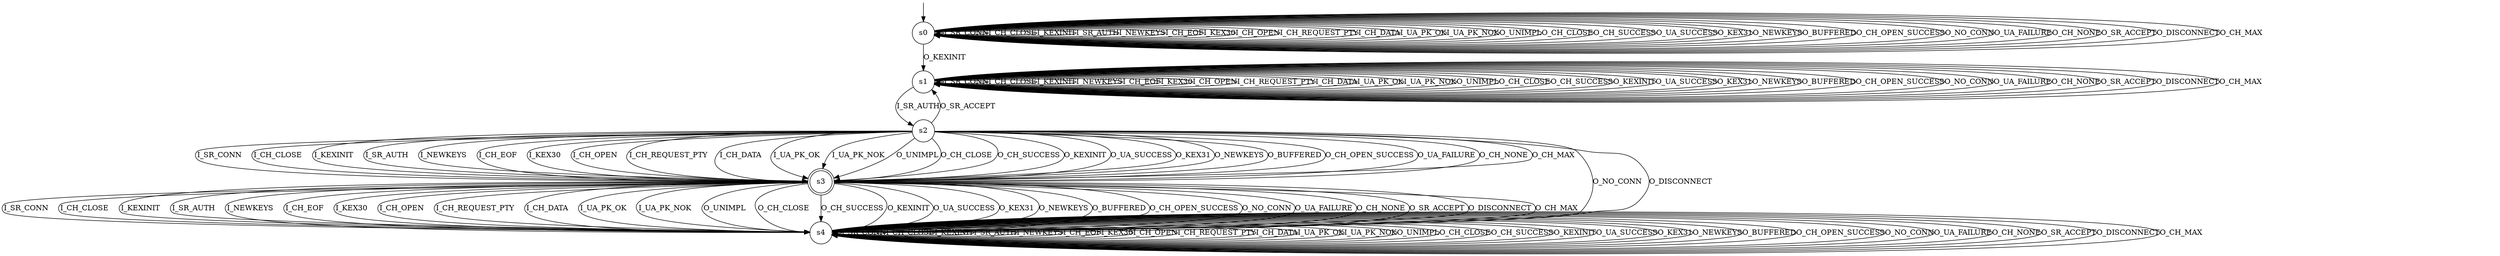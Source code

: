 digraph g {

	s0 [shape="circle" label="s0"];
	s1 [shape="circle" label="s1"];
	s2 [shape="circle" label="s2"];
	s3 [shape="doublecircle" label="s3"];
	s4 [shape="circle" label="s4"];
	s0 -> s0 [label="I_SR_CONN"];
	s0 -> s0 [label="I_CH_CLOSE"];
	s0 -> s0 [label="I_KEXINIT"];
	s0 -> s0 [label="I_SR_AUTH"];
	s0 -> s0 [label="I_NEWKEYS"];
	s0 -> s0 [label="I_CH_EOF"];
	s0 -> s0 [label="I_KEX30"];
	s0 -> s0 [label="I_CH_OPEN"];
	s0 -> s0 [label="I_CH_REQUEST_PTY"];
	s0 -> s0 [label="I_CH_DATA"];
	s0 -> s0 [label="I_UA_PK_OK"];
	s0 -> s0 [label="I_UA_PK_NOK"];
	s0 -> s0 [label="O_UNIMPL"];
	s0 -> s0 [label="O_CH_CLOSE"];
	s0 -> s0 [label="O_CH_SUCCESS"];
	s0 -> s1 [label="O_KEXINIT"];
	s0 -> s0 [label="O_UA_SUCCESS"];
	s0 -> s0 [label="O_KEX31"];
	s0 -> s0 [label="O_NEWKEYS"];
	s0 -> s0 [label="O_BUFFERED"];
	s0 -> s0 [label="O_CH_OPEN_SUCCESS"];
	s0 -> s0 [label="O_NO_CONN"];
	s0 -> s0 [label="O_UA_FAILURE"];
	s0 -> s0 [label="O_CH_NONE"];
	s0 -> s0 [label="O_SR_ACCEPT"];
	s0 -> s0 [label="O_DISCONNECT"];
	s0 -> s0 [label="O_CH_MAX"];
	s1 -> s1 [label="I_SR_CONN"];
	s1 -> s1 [label="I_CH_CLOSE"];
	s1 -> s1 [label="I_KEXINIT"];
	s1 -> s2 [label="I_SR_AUTH"];
	s1 -> s1 [label="I_NEWKEYS"];
	s1 -> s1 [label="I_CH_EOF"];
	s1 -> s1 [label="I_KEX30"];
	s1 -> s1 [label="I_CH_OPEN"];
	s1 -> s1 [label="I_CH_REQUEST_PTY"];
	s1 -> s1 [label="I_CH_DATA"];
	s1 -> s1 [label="I_UA_PK_OK"];
	s1 -> s1 [label="I_UA_PK_NOK"];
	s1 -> s1 [label="O_UNIMPL"];
	s1 -> s1 [label="O_CH_CLOSE"];
	s1 -> s1 [label="O_CH_SUCCESS"];
	s1 -> s1 [label="O_KEXINIT"];
	s1 -> s1 [label="O_UA_SUCCESS"];
	s1 -> s1 [label="O_KEX31"];
	s1 -> s1 [label="O_NEWKEYS"];
	s1 -> s1 [label="O_BUFFERED"];
	s1 -> s1 [label="O_CH_OPEN_SUCCESS"];
	s1 -> s1 [label="O_NO_CONN"];
	s1 -> s1 [label="O_UA_FAILURE"];
	s1 -> s1 [label="O_CH_NONE"];
	s1 -> s1 [label="O_SR_ACCEPT"];
	s1 -> s1 [label="O_DISCONNECT"];
	s1 -> s1 [label="O_CH_MAX"];
	s2 -> s3 [label="I_SR_CONN"];
	s2 -> s3 [label="I_CH_CLOSE"];
	s2 -> s3 [label="I_KEXINIT"];
	s2 -> s3 [label="I_SR_AUTH"];
	s2 -> s3 [label="I_NEWKEYS"];
	s2 -> s3 [label="I_CH_EOF"];
	s2 -> s3 [label="I_KEX30"];
	s2 -> s3 [label="I_CH_OPEN"];
	s2 -> s3 [label="I_CH_REQUEST_PTY"];
	s2 -> s3 [label="I_CH_DATA"];
	s2 -> s3 [label="I_UA_PK_OK"];
	s2 -> s3 [label="I_UA_PK_NOK"];
	s2 -> s3 [label="O_UNIMPL"];
	s2 -> s3 [label="O_CH_CLOSE"];
	s2 -> s3 [label="O_CH_SUCCESS"];
	s2 -> s3 [label="O_KEXINIT"];
	s2 -> s3 [label="O_UA_SUCCESS"];
	s2 -> s3 [label="O_KEX31"];
	s2 -> s3 [label="O_NEWKEYS"];
	s2 -> s3 [label="O_BUFFERED"];
	s2 -> s3 [label="O_CH_OPEN_SUCCESS"];
	s2 -> s4 [label="O_NO_CONN"];
	s2 -> s3 [label="O_UA_FAILURE"];
	s2 -> s3 [label="O_CH_NONE"];
	s2 -> s1 [label="O_SR_ACCEPT"];
	s2 -> s4 [label="O_DISCONNECT"];
	s2 -> s3 [label="O_CH_MAX"];
	s3 -> s4 [label="I_SR_CONN"];
	s3 -> s4 [label="I_CH_CLOSE"];
	s3 -> s4 [label="I_KEXINIT"];
	s3 -> s4 [label="I_SR_AUTH"];
	s3 -> s4 [label="I_NEWKEYS"];
	s3 -> s4 [label="I_CH_EOF"];
	s3 -> s4 [label="I_KEX30"];
	s3 -> s4 [label="I_CH_OPEN"];
	s3 -> s4 [label="I_CH_REQUEST_PTY"];
	s3 -> s4 [label="I_CH_DATA"];
	s3 -> s4 [label="I_UA_PK_OK"];
	s3 -> s4 [label="I_UA_PK_NOK"];
	s3 -> s4 [label="O_UNIMPL"];
	s3 -> s4 [label="O_CH_CLOSE"];
	s3 -> s4 [label="O_CH_SUCCESS"];
	s3 -> s4 [label="O_KEXINIT"];
	s3 -> s4 [label="O_UA_SUCCESS"];
	s3 -> s4 [label="O_KEX31"];
	s3 -> s4 [label="O_NEWKEYS"];
	s3 -> s4 [label="O_BUFFERED"];
	s3 -> s4 [label="O_CH_OPEN_SUCCESS"];
	s3 -> s4 [label="O_NO_CONN"];
	s3 -> s4 [label="O_UA_FAILURE"];
	s3 -> s4 [label="O_CH_NONE"];
	s3 -> s4 [label="O_SR_ACCEPT"];
	s3 -> s4 [label="O_DISCONNECT"];
	s3 -> s4 [label="O_CH_MAX"];
	s4 -> s4 [label="I_SR_CONN"];
	s4 -> s4 [label="I_CH_CLOSE"];
	s4 -> s4 [label="I_KEXINIT"];
	s4 -> s4 [label="I_SR_AUTH"];
	s4 -> s4 [label="I_NEWKEYS"];
	s4 -> s4 [label="I_CH_EOF"];
	s4 -> s4 [label="I_KEX30"];
	s4 -> s4 [label="I_CH_OPEN"];
	s4 -> s4 [label="I_CH_REQUEST_PTY"];
	s4 -> s4 [label="I_CH_DATA"];
	s4 -> s4 [label="I_UA_PK_OK"];
	s4 -> s4 [label="I_UA_PK_NOK"];
	s4 -> s4 [label="O_UNIMPL"];
	s4 -> s4 [label="O_CH_CLOSE"];
	s4 -> s4 [label="O_CH_SUCCESS"];
	s4 -> s4 [label="O_KEXINIT"];
	s4 -> s4 [label="O_UA_SUCCESS"];
	s4 -> s4 [label="O_KEX31"];
	s4 -> s4 [label="O_NEWKEYS"];
	s4 -> s4 [label="O_BUFFERED"];
	s4 -> s4 [label="O_CH_OPEN_SUCCESS"];
	s4 -> s4 [label="O_NO_CONN"];
	s4 -> s4 [label="O_UA_FAILURE"];
	s4 -> s4 [label="O_CH_NONE"];
	s4 -> s4 [label="O_SR_ACCEPT"];
	s4 -> s4 [label="O_DISCONNECT"];
	s4 -> s4 [label="O_CH_MAX"];

__start0 [label="" shape="none" width="0" height="0"];
__start0 -> s0;

}
